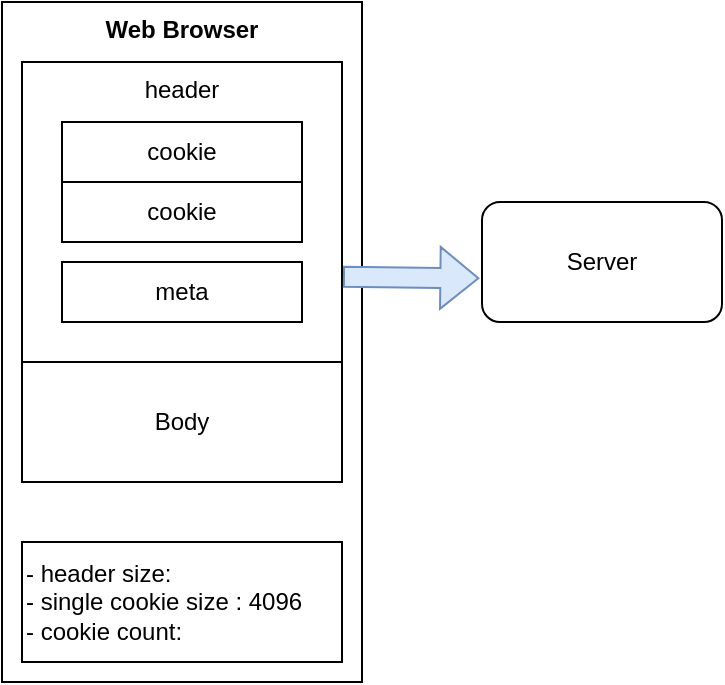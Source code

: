 <mxfile version="21.6.6" type="github">
  <diagram name="페이지-1" id="mJz47ISgfrmHf0yW293z">
    <mxGraphModel dx="693" dy="409" grid="1" gridSize="10" guides="1" tooltips="1" connect="1" arrows="1" fold="1" page="1" pageScale="1" pageWidth="827" pageHeight="1169" math="0" shadow="0">
      <root>
        <mxCell id="0" />
        <mxCell id="1" parent="0" />
        <mxCell id="2rfk4wUq8uFDFe7OKhAP-10" value="&lt;b&gt;Web Browser&lt;/b&gt;" style="rounded=0;whiteSpace=wrap;html=1;verticalAlign=top;" vertex="1" parent="1">
          <mxGeometry x="80" y="130" width="180" height="340" as="geometry" />
        </mxCell>
        <mxCell id="6yu2qfU1yCdkrQXzKQIH-1" value="header" style="rounded=0;whiteSpace=wrap;html=1;verticalAlign=top;" parent="1" vertex="1">
          <mxGeometry x="90" y="160" width="160" height="150" as="geometry" />
        </mxCell>
        <mxCell id="2rfk4wUq8uFDFe7OKhAP-1" value="cookie" style="rounded=0;whiteSpace=wrap;html=1;" vertex="1" parent="1">
          <mxGeometry x="110" y="190" width="120" height="30" as="geometry" />
        </mxCell>
        <mxCell id="2rfk4wUq8uFDFe7OKhAP-2" value="cookie" style="rounded=0;whiteSpace=wrap;html=1;" vertex="1" parent="1">
          <mxGeometry x="110" y="220" width="120" height="30" as="geometry" />
        </mxCell>
        <mxCell id="2rfk4wUq8uFDFe7OKhAP-3" value="meta" style="rounded=0;whiteSpace=wrap;html=1;" vertex="1" parent="1">
          <mxGeometry x="110" y="260" width="120" height="30" as="geometry" />
        </mxCell>
        <mxCell id="2rfk4wUq8uFDFe7OKhAP-4" value="Server" style="rounded=1;whiteSpace=wrap;html=1;" vertex="1" parent="1">
          <mxGeometry x="320" y="230" width="120" height="60" as="geometry" />
        </mxCell>
        <mxCell id="2rfk4wUq8uFDFe7OKhAP-5" value="Body" style="rounded=0;whiteSpace=wrap;html=1;" vertex="1" parent="1">
          <mxGeometry x="90" y="310" width="160" height="60" as="geometry" />
        </mxCell>
        <mxCell id="2rfk4wUq8uFDFe7OKhAP-9" value="- header size:&lt;br&gt;- single cookie size : 4096&lt;br&gt;- cookie count:" style="rounded=0;whiteSpace=wrap;html=1;align=left;" vertex="1" parent="1">
          <mxGeometry x="90" y="400" width="160" height="60" as="geometry" />
        </mxCell>
        <mxCell id="2rfk4wUq8uFDFe7OKhAP-6" value="" style="shape=flexArrow;endArrow=classic;html=1;rounded=0;exitX=1.003;exitY=0.716;exitDx=0;exitDy=0;exitPerimeter=0;entryX=-0.011;entryY=0.636;entryDx=0;entryDy=0;entryPerimeter=0;fillColor=#dae8fc;strokeColor=#6c8ebf;" edge="1" parent="1" source="6yu2qfU1yCdkrQXzKQIH-1" target="2rfk4wUq8uFDFe7OKhAP-4">
          <mxGeometry width="50" height="50" relative="1" as="geometry">
            <mxPoint x="300" y="320" as="sourcePoint" />
            <mxPoint x="350" y="270" as="targetPoint" />
          </mxGeometry>
        </mxCell>
      </root>
    </mxGraphModel>
  </diagram>
</mxfile>
